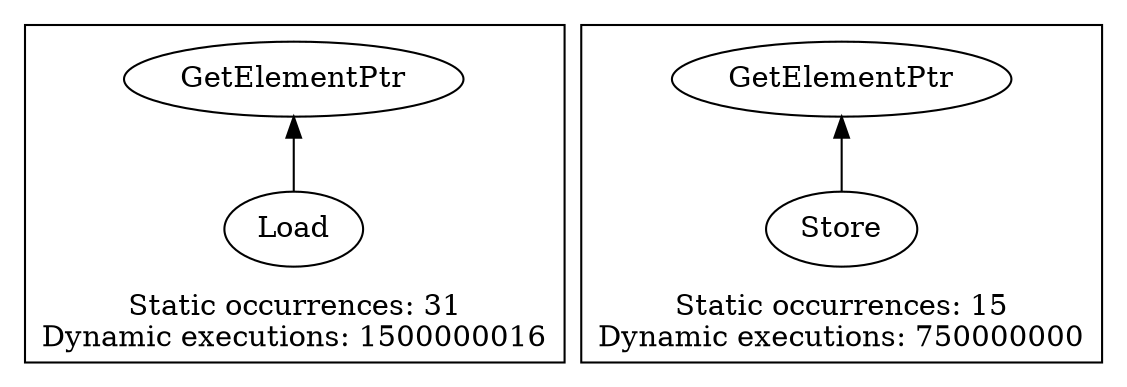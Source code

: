 strict digraph {
rankdir=BT
subgraph {
{
rank=min
"0_3" [label="Load"]
}
"0_2" [label="GetElementPtr"]
"0_3" -> "0_2"
cluster=true
label="Static occurrences: 31\nDynamic executions: 1500000016"
}
subgraph {
{
rank=min
"1_128" [label="Store"]
}
"1_127" [label="GetElementPtr"]
"1_128" -> "1_127"
cluster=true
label="Static occurrences: 15\nDynamic executions: 750000000"
}
}
